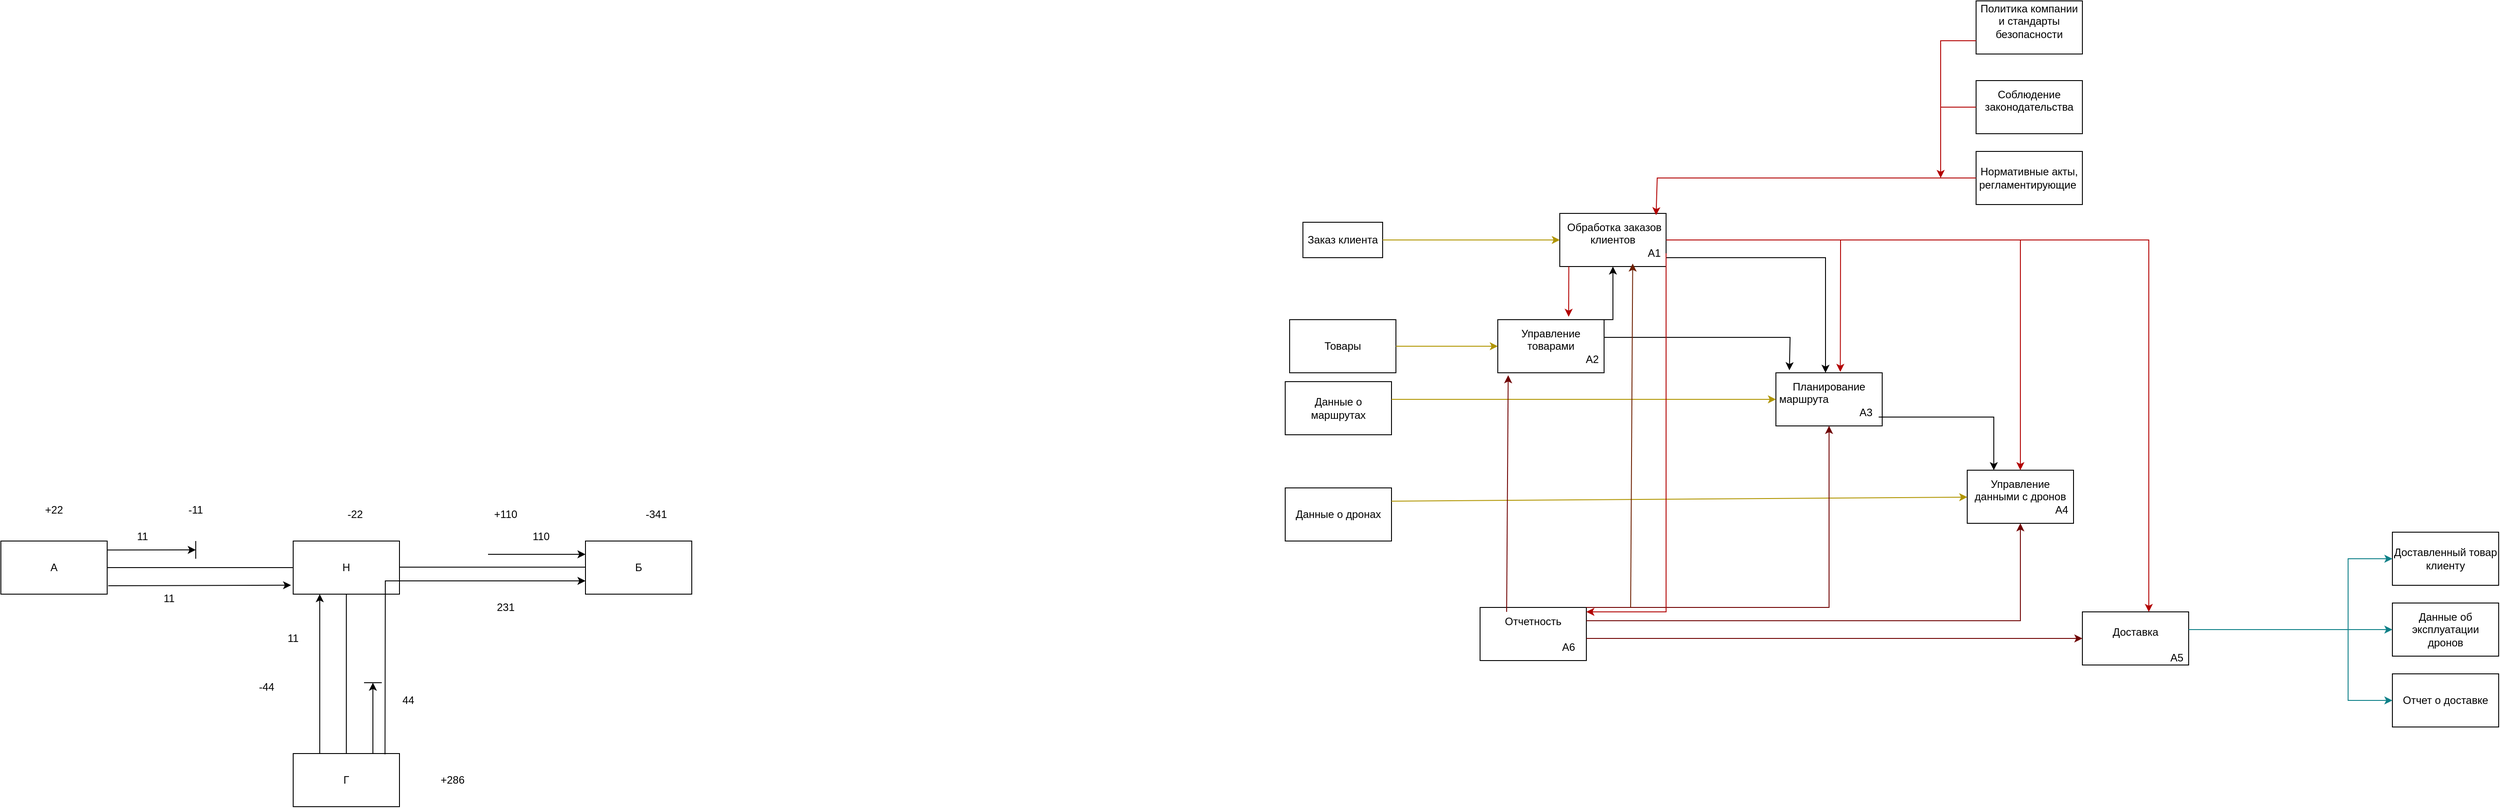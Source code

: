 <mxfile version="24.8.4">
  <diagram name="Страница — 1" id="MuMrje43AJ7VmmXHNSnh">
    <mxGraphModel dx="3563" dy="2214" grid="1" gridSize="10" guides="1" tooltips="1" connect="1" arrows="1" fold="1" page="1" pageScale="1" pageWidth="827" pageHeight="1169" math="0" shadow="0">
      <root>
        <mxCell id="0" />
        <mxCell id="1" parent="0" />
        <mxCell id="Tz0GKoGOuTxOf5YLzzDx-1" value="&amp;nbsp;Обработка заказов клиентов&lt;div&gt;&amp;nbsp; &amp;nbsp; &amp;nbsp; &amp;nbsp; &amp;nbsp; &amp;nbsp; &amp;nbsp; &amp;nbsp; &amp;nbsp; &amp;nbsp; &amp;nbsp; &amp;nbsp; &amp;nbsp; &amp;nbsp; А1&lt;/div&gt;" style="rounded=0;whiteSpace=wrap;html=1;" parent="1" vertex="1">
          <mxGeometry x="170" y="140" width="120" height="60" as="geometry" />
        </mxCell>
        <mxCell id="Tz0GKoGOuTxOf5YLzzDx-2" value="Управление товарами&lt;div&gt;&amp;nbsp; &amp;nbsp; &amp;nbsp; &amp;nbsp; &amp;nbsp; &amp;nbsp; &amp;nbsp; &amp;nbsp; &amp;nbsp; &amp;nbsp; &amp;nbsp; &amp;nbsp; &amp;nbsp; &amp;nbsp; А2&lt;/div&gt;" style="rounded=0;whiteSpace=wrap;html=1;" parent="1" vertex="1">
          <mxGeometry x="100" y="260" width="120" height="60" as="geometry" />
        </mxCell>
        <mxCell id="Tz0GKoGOuTxOf5YLzzDx-3" value="&lt;div&gt;Планирование маршрута&amp;nbsp; &amp;nbsp; &amp;nbsp; &amp;nbsp; &amp;nbsp; &amp;nbsp; &amp;nbsp; &amp;nbsp; &amp;nbsp; &amp;nbsp; &amp;nbsp; &amp;nbsp; &amp;nbsp;&lt;span style=&quot;white-space: pre;&quot;&gt;&#x9;&lt;/span&gt;&lt;span style=&quot;white-space: pre;&quot;&gt;&#x9;&lt;/span&gt;&lt;span style=&quot;white-space: pre;&quot;&gt;&#x9;&lt;/span&gt; А3&lt;/div&gt;" style="rounded=0;whiteSpace=wrap;html=1;" parent="1" vertex="1">
          <mxGeometry x="414" y="320" width="120" height="60" as="geometry" />
        </mxCell>
        <mxCell id="Tz0GKoGOuTxOf5YLzzDx-4" value="Управление данными с дронов&lt;div&gt;&amp;nbsp;&lt;span style=&quot;white-space: pre;&quot;&gt;&#x9;&lt;/span&gt;&lt;span style=&quot;white-space: pre;&quot;&gt;&#x9;&lt;/span&gt;&lt;span style=&quot;white-space: pre;&quot;&gt;&#x9;&lt;/span&gt;&amp;nbsp; &amp;nbsp; А4&lt;/div&gt;" style="rounded=0;whiteSpace=wrap;html=1;" parent="1" vertex="1">
          <mxGeometry x="630" y="430" width="120" height="60" as="geometry" />
        </mxCell>
        <mxCell id="Tz0GKoGOuTxOf5YLzzDx-5" value="Отчетность&lt;div&gt;&lt;br&gt;&lt;/div&gt;&lt;div&gt;&lt;span style=&quot;white-space: pre;&quot;&gt;&#x9;&lt;/span&gt;&lt;span style=&quot;white-space: pre;&quot;&gt;&#x9;&lt;/span&gt;&lt;span style=&quot;white-space: pre;&quot;&gt;&#x9;&lt;/span&gt;А6&lt;br&gt;&lt;/div&gt;" style="rounded=0;whiteSpace=wrap;html=1;" parent="1" vertex="1">
          <mxGeometry x="80" y="585" width="120" height="60" as="geometry" />
        </mxCell>
        <mxCell id="Tz0GKoGOuTxOf5YLzzDx-6" value="&lt;div&gt;&lt;br&gt;&lt;/div&gt;Доставка&lt;div&gt;&lt;br&gt;&lt;/div&gt;&lt;div&gt;&amp;nbsp; &amp;nbsp; &amp;nbsp; &amp;nbsp; &amp;nbsp; &amp;nbsp; &amp;nbsp; &amp;nbsp; &amp;nbsp; &amp;nbsp; &amp;nbsp; &amp;nbsp; &amp;nbsp; &amp;nbsp; А5&lt;/div&gt;" style="rounded=0;whiteSpace=wrap;html=1;" parent="1" vertex="1">
          <mxGeometry x="760" y="590" width="120" height="60" as="geometry" />
        </mxCell>
        <mxCell id="Tz0GKoGOuTxOf5YLzzDx-7" value="Соблюдение законодательства&lt;div&gt;&lt;span style=&quot;white-space: pre;&quot;&gt;&#x9;&lt;/span&gt;&lt;span style=&quot;white-space: pre;&quot;&gt;&#x9;&lt;/span&gt;&lt;span style=&quot;white-space: pre;&quot;&gt;&#x9;&lt;/span&gt;&lt;br&gt;&lt;/div&gt;" style="rounded=0;whiteSpace=wrap;html=1;" parent="1" vertex="1">
          <mxGeometry x="640" y="-10" width="120" height="60" as="geometry" />
        </mxCell>
        <mxCell id="Tz0GKoGOuTxOf5YLzzDx-8" value="Политика компании и стандарты безопасности&lt;div&gt;&lt;span style=&quot;white-space: pre;&quot;&gt;&#x9;&lt;/span&gt;&lt;span style=&quot;white-space: pre;&quot;&gt;&#x9;&lt;/span&gt;&lt;span style=&quot;white-space: pre;&quot;&gt;&#x9;&lt;/span&gt;&lt;br&gt;&lt;/div&gt;" style="rounded=0;whiteSpace=wrap;html=1;" parent="1" vertex="1">
          <mxGeometry x="640" y="-100" width="120" height="60" as="geometry" />
        </mxCell>
        <mxCell id="Tz0GKoGOuTxOf5YLzzDx-9" value="Заказ клиента" style="rounded=0;whiteSpace=wrap;html=1;" parent="1" vertex="1">
          <mxGeometry x="-120" y="150" width="90" height="40" as="geometry" />
        </mxCell>
        <mxCell id="Tz0GKoGOuTxOf5YLzzDx-10" value="" style="endArrow=classic;html=1;rounded=0;entryX=0;entryY=0.5;entryDx=0;entryDy=0;exitX=1;exitY=0.5;exitDx=0;exitDy=0;fillColor=#e3c800;strokeColor=#B09500;" parent="1" source="Tz0GKoGOuTxOf5YLzzDx-9" target="Tz0GKoGOuTxOf5YLzzDx-1" edge="1">
          <mxGeometry width="50" height="50" relative="1" as="geometry">
            <mxPoint x="100" y="210" as="sourcePoint" />
            <mxPoint x="150" y="160" as="targetPoint" />
          </mxGeometry>
        </mxCell>
        <mxCell id="Tz0GKoGOuTxOf5YLzzDx-11" value="Данные о маршрутах" style="rounded=0;whiteSpace=wrap;html=1;" parent="1" vertex="1">
          <mxGeometry x="-140" y="330" width="120" height="60" as="geometry" />
        </mxCell>
        <mxCell id="Tz0GKoGOuTxOf5YLzzDx-13" value="" style="endArrow=classic;html=1;rounded=0;exitX=0.5;exitY=0;exitDx=0;exitDy=0;" parent="1" source="Tz0GKoGOuTxOf5YLzzDx-2" target="Tz0GKoGOuTxOf5YLzzDx-1" edge="1">
          <mxGeometry width="50" height="50" relative="1" as="geometry">
            <mxPoint x="290" y="290" as="sourcePoint" />
            <mxPoint x="340" y="240" as="targetPoint" />
            <Array as="points">
              <mxPoint x="230" y="260" />
            </Array>
          </mxGeometry>
        </mxCell>
        <mxCell id="Tz0GKoGOuTxOf5YLzzDx-14" value="" style="endArrow=classic;html=1;rounded=0;" parent="1" edge="1">
          <mxGeometry width="50" height="50" relative="1" as="geometry">
            <mxPoint x="290" y="190" as="sourcePoint" />
            <mxPoint x="470" y="320" as="targetPoint" />
            <Array as="points">
              <mxPoint x="470" y="190" />
            </Array>
          </mxGeometry>
        </mxCell>
        <mxCell id="Tz0GKoGOuTxOf5YLzzDx-15" value="" style="endArrow=classic;html=1;rounded=0;entryX=0.127;entryY=-0.048;entryDx=0;entryDy=0;entryPerimeter=0;" parent="1" target="Tz0GKoGOuTxOf5YLzzDx-3" edge="1">
          <mxGeometry width="50" height="50" relative="1" as="geometry">
            <mxPoint x="220" y="280" as="sourcePoint" />
            <mxPoint x="370" y="190" as="targetPoint" />
            <Array as="points">
              <mxPoint x="430" y="280" />
            </Array>
          </mxGeometry>
        </mxCell>
        <mxCell id="Tz0GKoGOuTxOf5YLzzDx-16" value="Нормативные акты, регламентирующие&amp;nbsp;" style="rounded=0;whiteSpace=wrap;html=1;" parent="1" vertex="1">
          <mxGeometry x="640" y="70" width="120" height="60" as="geometry" />
        </mxCell>
        <mxCell id="Tz0GKoGOuTxOf5YLzzDx-17" value="" style="endArrow=classic;html=1;rounded=0;entryX=0.906;entryY=0.034;entryDx=0;entryDy=0;entryPerimeter=0;exitX=0;exitY=0.5;exitDx=0;exitDy=0;fillColor=#e51400;strokeColor=#B20000;" parent="1" source="Tz0GKoGOuTxOf5YLzzDx-16" target="Tz0GKoGOuTxOf5YLzzDx-1" edge="1">
          <mxGeometry width="50" height="50" relative="1" as="geometry">
            <mxPoint x="310" y="210" as="sourcePoint" />
            <mxPoint x="360" y="160" as="targetPoint" />
            <Array as="points">
              <mxPoint x="280" y="100" />
            </Array>
          </mxGeometry>
        </mxCell>
        <mxCell id="Tz0GKoGOuTxOf5YLzzDx-18" value="Данные о дронах" style="rounded=0;whiteSpace=wrap;html=1;" parent="1" vertex="1">
          <mxGeometry x="-140" y="450" width="120" height="60" as="geometry" />
        </mxCell>
        <mxCell id="Tz0GKoGOuTxOf5YLzzDx-19" value="Товары" style="rounded=0;whiteSpace=wrap;html=1;" parent="1" vertex="1">
          <mxGeometry x="-135" y="260" width="120" height="60" as="geometry" />
        </mxCell>
        <mxCell id="Tz0GKoGOuTxOf5YLzzDx-20" value="" style="endArrow=classic;html=1;rounded=0;entryX=0;entryY=0.5;entryDx=0;entryDy=0;exitX=1;exitY=0.5;exitDx=0;exitDy=0;fillColor=#e3c800;strokeColor=#B09500;" parent="1" source="Tz0GKoGOuTxOf5YLzzDx-19" target="Tz0GKoGOuTxOf5YLzzDx-2" edge="1">
          <mxGeometry width="50" height="50" relative="1" as="geometry">
            <mxPoint x="180" y="390" as="sourcePoint" />
            <mxPoint x="230" y="340" as="targetPoint" />
          </mxGeometry>
        </mxCell>
        <mxCell id="Tz0GKoGOuTxOf5YLzzDx-21" value="" style="endArrow=classic;html=1;rounded=0;entryX=0;entryY=0.5;entryDx=0;entryDy=0;fillColor=#e3c800;strokeColor=#B09500;" parent="1" target="Tz0GKoGOuTxOf5YLzzDx-3" edge="1">
          <mxGeometry width="50" height="50" relative="1" as="geometry">
            <mxPoint x="-20" y="350" as="sourcePoint" />
            <mxPoint x="260" y="330" as="targetPoint" />
          </mxGeometry>
        </mxCell>
        <mxCell id="Tz0GKoGOuTxOf5YLzzDx-22" value="" style="endArrow=classic;html=1;rounded=0;exitX=1;exitY=0.25;exitDx=0;exitDy=0;fillColor=#e3c800;strokeColor=#B09500;" parent="1" source="Tz0GKoGOuTxOf5YLzzDx-18" target="Tz0GKoGOuTxOf5YLzzDx-4" edge="1">
          <mxGeometry width="50" height="50" relative="1" as="geometry">
            <mxPoint x="210" y="380" as="sourcePoint" />
            <mxPoint x="260" y="330" as="targetPoint" />
          </mxGeometry>
        </mxCell>
        <mxCell id="Tz0GKoGOuTxOf5YLzzDx-23" value="" style="endArrow=classic;html=1;rounded=0;entryX=0.25;entryY=0;entryDx=0;entryDy=0;" parent="1" target="Tz0GKoGOuTxOf5YLzzDx-4" edge="1">
          <mxGeometry width="50" height="50" relative="1" as="geometry">
            <mxPoint x="530" y="370" as="sourcePoint" />
            <mxPoint x="530" y="290" as="targetPoint" />
            <Array as="points">
              <mxPoint x="660" y="370" />
            </Array>
          </mxGeometry>
        </mxCell>
        <mxCell id="Tz0GKoGOuTxOf5YLzzDx-24" value="" style="endArrow=classic;html=1;rounded=0;entryX=0.098;entryY=1.046;entryDx=0;entryDy=0;fillColor=#a20025;strokeColor=#6F0000;entryPerimeter=0;" parent="1" target="Tz0GKoGOuTxOf5YLzzDx-2" edge="1">
          <mxGeometry width="50" height="50" relative="1" as="geometry">
            <mxPoint x="110" y="590" as="sourcePoint" />
            <mxPoint x="330" y="380" as="targetPoint" />
          </mxGeometry>
        </mxCell>
        <mxCell id="Tz0GKoGOuTxOf5YLzzDx-26" value="" style="endArrow=classic;html=1;rounded=0;entryX=0.5;entryY=1;entryDx=0;entryDy=0;fillColor=#a20025;strokeColor=#6F0000;exitX=1;exitY=0.25;exitDx=0;exitDy=0;" parent="1" source="Tz0GKoGOuTxOf5YLzzDx-5" target="Tz0GKoGOuTxOf5YLzzDx-4" edge="1">
          <mxGeometry width="50" height="50" relative="1" as="geometry">
            <mxPoint x="220" y="600" as="sourcePoint" />
            <mxPoint x="370" y="380" as="targetPoint" />
            <Array as="points">
              <mxPoint x="690" y="600" />
            </Array>
          </mxGeometry>
        </mxCell>
        <mxCell id="Tz0GKoGOuTxOf5YLzzDx-27" value="" style="endArrow=classic;html=1;rounded=0;entryX=0.5;entryY=1;entryDx=0;entryDy=0;fillColor=#a20025;strokeColor=#6F0000;exitX=1;exitY=0;exitDx=0;exitDy=0;" parent="1" source="Tz0GKoGOuTxOf5YLzzDx-5" target="Tz0GKoGOuTxOf5YLzzDx-3" edge="1">
          <mxGeometry width="50" height="50" relative="1" as="geometry">
            <mxPoint x="170" y="580" as="sourcePoint" />
            <mxPoint x="370" y="380" as="targetPoint" />
            <Array as="points">
              <mxPoint x="474" y="585" />
            </Array>
          </mxGeometry>
        </mxCell>
        <mxCell id="Tz0GKoGOuTxOf5YLzzDx-30" value="" style="endArrow=classic;html=1;rounded=0;entryX=0;entryY=0.5;entryDx=0;entryDy=0;exitX=1;exitY=0.583;exitDx=0;exitDy=0;fillColor=#a20025;strokeColor=#6F0000;exitPerimeter=0;" parent="1" source="Tz0GKoGOuTxOf5YLzzDx-5" target="Tz0GKoGOuTxOf5YLzzDx-6" edge="1">
          <mxGeometry width="50" height="50" relative="1" as="geometry">
            <mxPoint x="280" y="460" as="sourcePoint" />
            <mxPoint x="330" y="410" as="targetPoint" />
          </mxGeometry>
        </mxCell>
        <mxCell id="Tz0GKoGOuTxOf5YLzzDx-32" value="" style="endArrow=classic;html=1;rounded=0;exitX=0;exitY=0.75;exitDx=0;exitDy=0;fillColor=#e51400;strokeColor=#B20000;" parent="1" source="Tz0GKoGOuTxOf5YLzzDx-8" edge="1">
          <mxGeometry width="50" height="50" relative="1" as="geometry">
            <mxPoint x="370" y="130" as="sourcePoint" />
            <mxPoint x="600" y="100" as="targetPoint" />
            <Array as="points">
              <mxPoint x="600" y="-55" />
            </Array>
          </mxGeometry>
        </mxCell>
        <mxCell id="Tz0GKoGOuTxOf5YLzzDx-33" value="" style="endArrow=classic;html=1;rounded=0;fillColor=#e51400;strokeColor=#B20000;entryX=0.606;entryY=-0.017;entryDx=0;entryDy=0;entryPerimeter=0;" parent="1" target="Tz0GKoGOuTxOf5YLzzDx-3" edge="1">
          <mxGeometry width="50" height="50" relative="1" as="geometry">
            <mxPoint x="290" y="170" as="sourcePoint" />
            <mxPoint x="480" y="300" as="targetPoint" />
            <Array as="points">
              <mxPoint x="390" y="170" />
              <mxPoint x="487" y="170" />
            </Array>
          </mxGeometry>
        </mxCell>
        <mxCell id="Tz0GKoGOuTxOf5YLzzDx-34" value="" style="endArrow=classic;html=1;rounded=0;entryX=1;entryY=0.5;entryDx=0;entryDy=0;fillColor=#e51400;strokeColor=#B20000;exitX=0.835;exitY=1.054;exitDx=0;exitDy=0;exitPerimeter=0;" parent="1" edge="1">
          <mxGeometry width="50" height="50" relative="1" as="geometry">
            <mxPoint x="180.2" y="200.0" as="sourcePoint" />
            <mxPoint x="180" y="256.76" as="targetPoint" />
          </mxGeometry>
        </mxCell>
        <mxCell id="Tz0GKoGOuTxOf5YLzzDx-35" value="" style="endArrow=classic;html=1;rounded=0;exitX=1;exitY=0.75;exitDx=0;exitDy=0;fillColor=#e51400;strokeColor=#B20000;" parent="1" source="Tz0GKoGOuTxOf5YLzzDx-1" edge="1">
          <mxGeometry width="50" height="50" relative="1" as="geometry">
            <mxPoint x="350" y="200" as="sourcePoint" />
            <mxPoint x="200" y="590" as="targetPoint" />
            <Array as="points">
              <mxPoint x="290" y="590" />
            </Array>
          </mxGeometry>
        </mxCell>
        <mxCell id="Tz0GKoGOuTxOf5YLzzDx-36" value="" style="endArrow=classic;html=1;rounded=0;entryX=0.5;entryY=0;entryDx=0;entryDy=0;exitX=1;exitY=0.5;exitDx=0;exitDy=0;fillColor=#e51400;strokeColor=#B20000;" parent="1" source="Tz0GKoGOuTxOf5YLzzDx-1" target="Tz0GKoGOuTxOf5YLzzDx-4" edge="1">
          <mxGeometry width="50" height="50" relative="1" as="geometry">
            <mxPoint x="300" y="260" as="sourcePoint" />
            <mxPoint x="350" y="210" as="targetPoint" />
            <Array as="points">
              <mxPoint x="690" y="170" />
            </Array>
          </mxGeometry>
        </mxCell>
        <mxCell id="Tz0GKoGOuTxOf5YLzzDx-37" value="" style="endArrow=classic;html=1;rounded=0;entryX=0.625;entryY=0.001;entryDx=0;entryDy=0;entryPerimeter=0;exitX=1;exitY=0.5;exitDx=0;exitDy=0;fillColor=#e51400;strokeColor=#B20000;" parent="1" source="Tz0GKoGOuTxOf5YLzzDx-1" target="Tz0GKoGOuTxOf5YLzzDx-6" edge="1">
          <mxGeometry width="50" height="50" relative="1" as="geometry">
            <mxPoint x="480" y="220" as="sourcePoint" />
            <mxPoint x="440" y="300" as="targetPoint" />
            <Array as="points">
              <mxPoint x="835" y="170" />
            </Array>
          </mxGeometry>
        </mxCell>
        <mxCell id="Tz0GKoGOuTxOf5YLzzDx-40" value="Доставленный товар клиенту" style="rounded=0;whiteSpace=wrap;html=1;" parent="1" vertex="1">
          <mxGeometry x="1110" y="500" width="120" height="60" as="geometry" />
        </mxCell>
        <mxCell id="Tz0GKoGOuTxOf5YLzzDx-41" value="Данные об эксплуатации дронов" style="rounded=0;whiteSpace=wrap;html=1;" parent="1" vertex="1">
          <mxGeometry x="1110" y="580" width="120" height="60" as="geometry" />
        </mxCell>
        <mxCell id="Tz0GKoGOuTxOf5YLzzDx-42" value="Отчет о доставке" style="rounded=0;whiteSpace=wrap;html=1;" parent="1" vertex="1">
          <mxGeometry x="1110" y="660" width="120" height="60" as="geometry" />
        </mxCell>
        <mxCell id="Tz0GKoGOuTxOf5YLzzDx-45" value="" style="endArrow=none;html=1;rounded=0;entryX=0;entryY=0.5;entryDx=0;entryDy=0;fillColor=#e51400;strokeColor=#B20000;" parent="1" target="Tz0GKoGOuTxOf5YLzzDx-7" edge="1">
          <mxGeometry width="50" height="50" relative="1" as="geometry">
            <mxPoint x="600" y="20" as="sourcePoint" />
            <mxPoint x="470" y="160" as="targetPoint" />
          </mxGeometry>
        </mxCell>
        <mxCell id="Tz0GKoGOuTxOf5YLzzDx-47" value="" style="endArrow=none;html=1;rounded=0;fillColor=#b0e3e6;strokeColor=#0e8088;" parent="1" edge="1">
          <mxGeometry width="50" height="50" relative="1" as="geometry">
            <mxPoint x="880" y="610" as="sourcePoint" />
            <mxPoint x="1060" y="610" as="targetPoint" />
          </mxGeometry>
        </mxCell>
        <mxCell id="Tz0GKoGOuTxOf5YLzzDx-48" value="" style="endArrow=classic;html=1;rounded=0;fillColor=#b0e3e6;strokeColor=#0e8088;" parent="1" edge="1">
          <mxGeometry width="50" height="50" relative="1" as="geometry">
            <mxPoint x="1060" y="610" as="sourcePoint" />
            <mxPoint x="1110" y="530" as="targetPoint" />
            <Array as="points">
              <mxPoint x="1060" y="530" />
            </Array>
          </mxGeometry>
        </mxCell>
        <mxCell id="Tz0GKoGOuTxOf5YLzzDx-49" value="" style="endArrow=classic;html=1;rounded=0;entryX=0;entryY=0.5;entryDx=0;entryDy=0;fillColor=#b0e3e6;strokeColor=#0e8088;" parent="1" target="Tz0GKoGOuTxOf5YLzzDx-42" edge="1">
          <mxGeometry width="50" height="50" relative="1" as="geometry">
            <mxPoint x="1060" y="610" as="sourcePoint" />
            <mxPoint x="680" y="480" as="targetPoint" />
            <Array as="points">
              <mxPoint x="1060" y="690" />
            </Array>
          </mxGeometry>
        </mxCell>
        <mxCell id="Tz0GKoGOuTxOf5YLzzDx-50" value="" style="endArrow=classic;html=1;rounded=0;entryX=0;entryY=0.5;entryDx=0;entryDy=0;fillColor=#b0e3e6;strokeColor=#0e8088;" parent="1" target="Tz0GKoGOuTxOf5YLzzDx-41" edge="1">
          <mxGeometry width="50" height="50" relative="1" as="geometry">
            <mxPoint x="1060" y="610" as="sourcePoint" />
            <mxPoint x="680" y="480" as="targetPoint" />
          </mxGeometry>
        </mxCell>
        <mxCell id="Tz0GKoGOuTxOf5YLzzDx-52" value="" style="endArrow=classic;html=1;rounded=0;entryX=0.686;entryY=0.944;entryDx=0;entryDy=0;fillColor=#a0522d;strokeColor=#6D1F00;entryPerimeter=0;" parent="1" target="Tz0GKoGOuTxOf5YLzzDx-1" edge="1">
          <mxGeometry width="50" height="50" relative="1" as="geometry">
            <mxPoint x="250" y="585" as="sourcePoint" />
            <mxPoint x="400" y="340" as="targetPoint" />
          </mxGeometry>
        </mxCell>
        <mxCell id="xBPvcVxRMxbwOazYFGJY-1" value="Н" style="rounded=0;whiteSpace=wrap;html=1;" vertex="1" parent="1">
          <mxGeometry x="-1260" y="510" width="120" height="60" as="geometry" />
        </mxCell>
        <mxCell id="xBPvcVxRMxbwOazYFGJY-2" value="А" style="rounded=0;whiteSpace=wrap;html=1;" vertex="1" parent="1">
          <mxGeometry x="-1590" y="510" width="120" height="60" as="geometry" />
        </mxCell>
        <mxCell id="xBPvcVxRMxbwOazYFGJY-3" value="Б" style="rounded=0;whiteSpace=wrap;html=1;" vertex="1" parent="1">
          <mxGeometry x="-930" y="510" width="120" height="60" as="geometry" />
        </mxCell>
        <mxCell id="xBPvcVxRMxbwOazYFGJY-4" value="Г" style="rounded=0;whiteSpace=wrap;html=1;" vertex="1" parent="1">
          <mxGeometry x="-1260" y="750" width="120" height="60" as="geometry" />
        </mxCell>
        <mxCell id="xBPvcVxRMxbwOazYFGJY-5" value="" style="endArrow=none;html=1;rounded=0;exitX=1;exitY=0.5;exitDx=0;exitDy=0;entryX=0;entryY=0.5;entryDx=0;entryDy=0;" edge="1" parent="1" source="xBPvcVxRMxbwOazYFGJY-2" target="xBPvcVxRMxbwOazYFGJY-1">
          <mxGeometry width="50" height="50" relative="1" as="geometry">
            <mxPoint x="-1210" y="540" as="sourcePoint" />
            <mxPoint x="-1160" y="490" as="targetPoint" />
          </mxGeometry>
        </mxCell>
        <mxCell id="xBPvcVxRMxbwOazYFGJY-7" value="" style="endArrow=none;html=1;rounded=0;exitX=1;exitY=0.5;exitDx=0;exitDy=0;entryX=0;entryY=0.5;entryDx=0;entryDy=0;" edge="1" parent="1">
          <mxGeometry width="50" height="50" relative="1" as="geometry">
            <mxPoint x="-1140" y="539.5" as="sourcePoint" />
            <mxPoint x="-930" y="539.5" as="targetPoint" />
          </mxGeometry>
        </mxCell>
        <mxCell id="xBPvcVxRMxbwOazYFGJY-8" value="" style="endArrow=none;html=1;rounded=0;exitX=0.5;exitY=1;exitDx=0;exitDy=0;" edge="1" parent="1" source="xBPvcVxRMxbwOazYFGJY-1">
          <mxGeometry width="50" height="50" relative="1" as="geometry">
            <mxPoint x="-1130" y="549.5" as="sourcePoint" />
            <mxPoint x="-1200" y="750" as="targetPoint" />
          </mxGeometry>
        </mxCell>
        <mxCell id="xBPvcVxRMxbwOazYFGJY-9" value="+286" style="text;html=1;align=center;verticalAlign=middle;whiteSpace=wrap;rounded=0;" vertex="1" parent="1">
          <mxGeometry x="-1110" y="765" width="60" height="30" as="geometry" />
        </mxCell>
        <mxCell id="xBPvcVxRMxbwOazYFGJY-10" value="-341" style="text;html=1;align=center;verticalAlign=middle;whiteSpace=wrap;rounded=0;" vertex="1" parent="1">
          <mxGeometry x="-880" y="465" width="60" height="30" as="geometry" />
        </mxCell>
        <mxCell id="xBPvcVxRMxbwOazYFGJY-11" value="+22" style="text;html=1;align=center;verticalAlign=middle;whiteSpace=wrap;rounded=0;" vertex="1" parent="1">
          <mxGeometry x="-1560" y="460" width="60" height="30" as="geometry" />
        </mxCell>
        <mxCell id="xBPvcVxRMxbwOazYFGJY-12" value="-22" style="text;html=1;align=center;verticalAlign=middle;whiteSpace=wrap;rounded=0;" vertex="1" parent="1">
          <mxGeometry x="-1220" y="465" width="60" height="30" as="geometry" />
        </mxCell>
        <mxCell id="xBPvcVxRMxbwOazYFGJY-13" value="-11" style="text;html=1;align=center;verticalAlign=middle;whiteSpace=wrap;rounded=0;" vertex="1" parent="1">
          <mxGeometry x="-1400" y="460" width="60" height="30" as="geometry" />
        </mxCell>
        <mxCell id="xBPvcVxRMxbwOazYFGJY-14" value="+110" style="text;html=1;align=center;verticalAlign=middle;whiteSpace=wrap;rounded=0;" vertex="1" parent="1">
          <mxGeometry x="-1050" y="465" width="60" height="30" as="geometry" />
        </mxCell>
        <mxCell id="xBPvcVxRMxbwOazYFGJY-15" value="-44" style="text;html=1;align=center;verticalAlign=middle;whiteSpace=wrap;rounded=0;" vertex="1" parent="1">
          <mxGeometry x="-1320" y="660" width="60" height="30" as="geometry" />
        </mxCell>
        <mxCell id="xBPvcVxRMxbwOazYFGJY-16" value="" style="endArrow=classic;html=1;rounded=0;exitX=0.75;exitY=0;exitDx=0;exitDy=0;" edge="1" parent="1" source="xBPvcVxRMxbwOazYFGJY-4">
          <mxGeometry width="50" height="50" relative="1" as="geometry">
            <mxPoint x="-1170" y="720" as="sourcePoint" />
            <mxPoint x="-1170" y="670" as="targetPoint" />
          </mxGeometry>
        </mxCell>
        <mxCell id="xBPvcVxRMxbwOazYFGJY-17" value="" style="endArrow=none;html=1;rounded=0;" edge="1" parent="1">
          <mxGeometry width="50" height="50" relative="1" as="geometry">
            <mxPoint x="-1180" y="670" as="sourcePoint" />
            <mxPoint x="-1160" y="670" as="targetPoint" />
          </mxGeometry>
        </mxCell>
        <mxCell id="xBPvcVxRMxbwOazYFGJY-18" value="44" style="text;html=1;align=center;verticalAlign=middle;whiteSpace=wrap;rounded=0;" vertex="1" parent="1">
          <mxGeometry x="-1160" y="675" width="60" height="30" as="geometry" />
        </mxCell>
        <mxCell id="xBPvcVxRMxbwOazYFGJY-19" value="" style="endArrow=classic;html=1;rounded=0;exitX=0.25;exitY=0;exitDx=0;exitDy=0;entryX=0.25;entryY=1;entryDx=0;entryDy=0;" edge="1" parent="1" source="xBPvcVxRMxbwOazYFGJY-4" target="xBPvcVxRMxbwOazYFGJY-1">
          <mxGeometry width="50" height="50" relative="1" as="geometry">
            <mxPoint x="-1260" y="690" as="sourcePoint" />
            <mxPoint x="-1210" y="640" as="targetPoint" />
          </mxGeometry>
        </mxCell>
        <mxCell id="xBPvcVxRMxbwOazYFGJY-20" value="11" style="text;html=1;align=center;verticalAlign=middle;whiteSpace=wrap;rounded=0;" vertex="1" parent="1">
          <mxGeometry x="-1290" y="605" width="60" height="30" as="geometry" />
        </mxCell>
        <mxCell id="xBPvcVxRMxbwOazYFGJY-21" value="" style="endArrow=classic;html=1;rounded=0;entryX=0;entryY=0.75;entryDx=0;entryDy=0;exitX=0.864;exitY=0.014;exitDx=0;exitDy=0;exitPerimeter=0;" edge="1" parent="1" source="xBPvcVxRMxbwOazYFGJY-4" target="xBPvcVxRMxbwOazYFGJY-3">
          <mxGeometry width="50" height="50" relative="1" as="geometry">
            <mxPoint x="-1160" y="770" as="sourcePoint" />
            <mxPoint x="-1110" y="720" as="targetPoint" />
            <Array as="points">
              <mxPoint x="-1156" y="555" />
            </Array>
          </mxGeometry>
        </mxCell>
        <mxCell id="xBPvcVxRMxbwOazYFGJY-22" value="231" style="text;html=1;align=center;verticalAlign=middle;whiteSpace=wrap;rounded=0;" vertex="1" parent="1">
          <mxGeometry x="-1050" y="570" width="60" height="30" as="geometry" />
        </mxCell>
        <mxCell id="xBPvcVxRMxbwOazYFGJY-23" value="" style="endArrow=classic;html=1;rounded=0;entryX=0;entryY=0.25;entryDx=0;entryDy=0;" edge="1" parent="1" target="xBPvcVxRMxbwOazYFGJY-3">
          <mxGeometry width="50" height="50" relative="1" as="geometry">
            <mxPoint x="-1040" y="525" as="sourcePoint" />
            <mxPoint x="-1010" y="510" as="targetPoint" />
          </mxGeometry>
        </mxCell>
        <mxCell id="xBPvcVxRMxbwOazYFGJY-24" value="110" style="text;html=1;align=center;verticalAlign=middle;whiteSpace=wrap;rounded=0;" vertex="1" parent="1">
          <mxGeometry x="-1010" y="490" width="60" height="30" as="geometry" />
        </mxCell>
        <mxCell id="xBPvcVxRMxbwOazYFGJY-25" value="" style="endArrow=classic;html=1;rounded=0;exitX=0.997;exitY=0.169;exitDx=0;exitDy=0;exitPerimeter=0;" edge="1" parent="1" source="xBPvcVxRMxbwOazYFGJY-2">
          <mxGeometry width="50" height="50" relative="1" as="geometry">
            <mxPoint x="-1460" y="550" as="sourcePoint" />
            <mxPoint x="-1370" y="520" as="targetPoint" />
          </mxGeometry>
        </mxCell>
        <mxCell id="xBPvcVxRMxbwOazYFGJY-26" value="" style="endArrow=none;html=1;rounded=0;" edge="1" parent="1">
          <mxGeometry width="50" height="50" relative="1" as="geometry">
            <mxPoint x="-1370" y="530" as="sourcePoint" />
            <mxPoint x="-1370" y="510" as="targetPoint" />
          </mxGeometry>
        </mxCell>
        <mxCell id="xBPvcVxRMxbwOazYFGJY-27" value="" style="endArrow=classic;html=1;rounded=0;exitX=1.01;exitY=0.841;exitDx=0;exitDy=0;exitPerimeter=0;entryX=-0.02;entryY=0.832;entryDx=0;entryDy=0;entryPerimeter=0;" edge="1" parent="1" source="xBPvcVxRMxbwOazYFGJY-2" target="xBPvcVxRMxbwOazYFGJY-1">
          <mxGeometry width="50" height="50" relative="1" as="geometry">
            <mxPoint x="-1450" y="590" as="sourcePoint" />
            <mxPoint x="-1400" y="540" as="targetPoint" />
          </mxGeometry>
        </mxCell>
        <mxCell id="xBPvcVxRMxbwOazYFGJY-28" value="11" style="text;html=1;align=center;verticalAlign=middle;whiteSpace=wrap;rounded=0;" vertex="1" parent="1">
          <mxGeometry x="-1460" y="490" width="60" height="30" as="geometry" />
        </mxCell>
        <mxCell id="xBPvcVxRMxbwOazYFGJY-29" value="11" style="text;html=1;align=center;verticalAlign=middle;whiteSpace=wrap;rounded=0;" vertex="1" parent="1">
          <mxGeometry x="-1430" y="560" width="60" height="30" as="geometry" />
        </mxCell>
      </root>
    </mxGraphModel>
  </diagram>
</mxfile>
